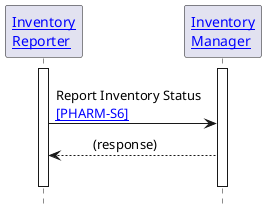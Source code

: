 @startuml

hide footbox

'!include ./style.iuml


participant "[[actors_and_transactions.html#inventory-reporter Inventory\nReporter]]" as IR
participant "[[actors_and_transactions.html#inventory-manager Inventory\nManager]]" as IM

activate IR
activate IM

IR -[hidden]> IM
IR -> IM: Report Inventory Status\n[[PHARM-S6.html{Inventory Status report} ~[PHARM-S6~]]]
IR <-- IM: \t(response)\t
IR -[hidden]> IM :"  "

deactivate IR
deactivate IM

@enduml
